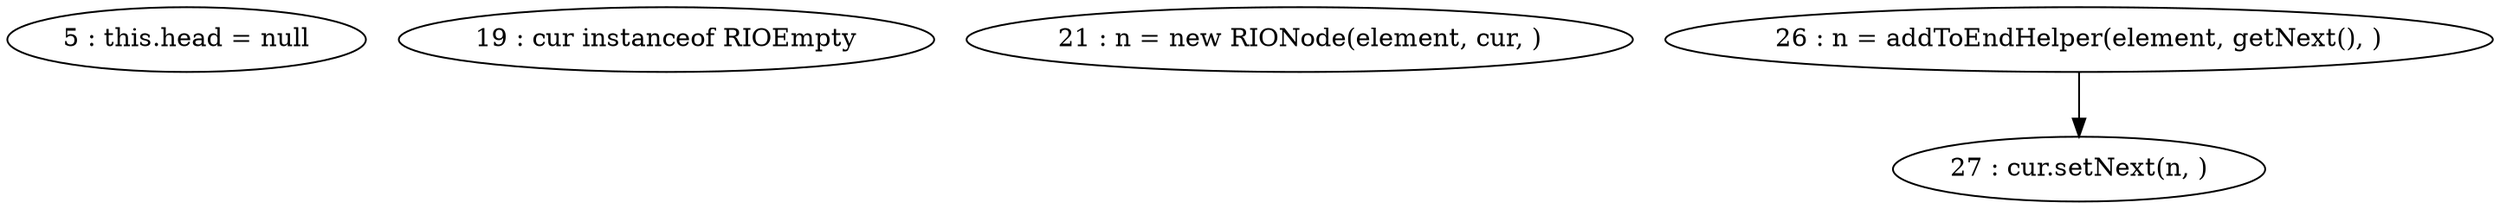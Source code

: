 digraph G {
"5 : this.head = null"
"19 : cur instanceof RIOEmpty"
"21 : n = new RIONode(element, cur, )"
"26 : n = addToEndHelper(element, getNext(), )"
"26 : n = addToEndHelper(element, getNext(), )" -> "27 : cur.setNext(n, )"
"27 : cur.setNext(n, )"
}